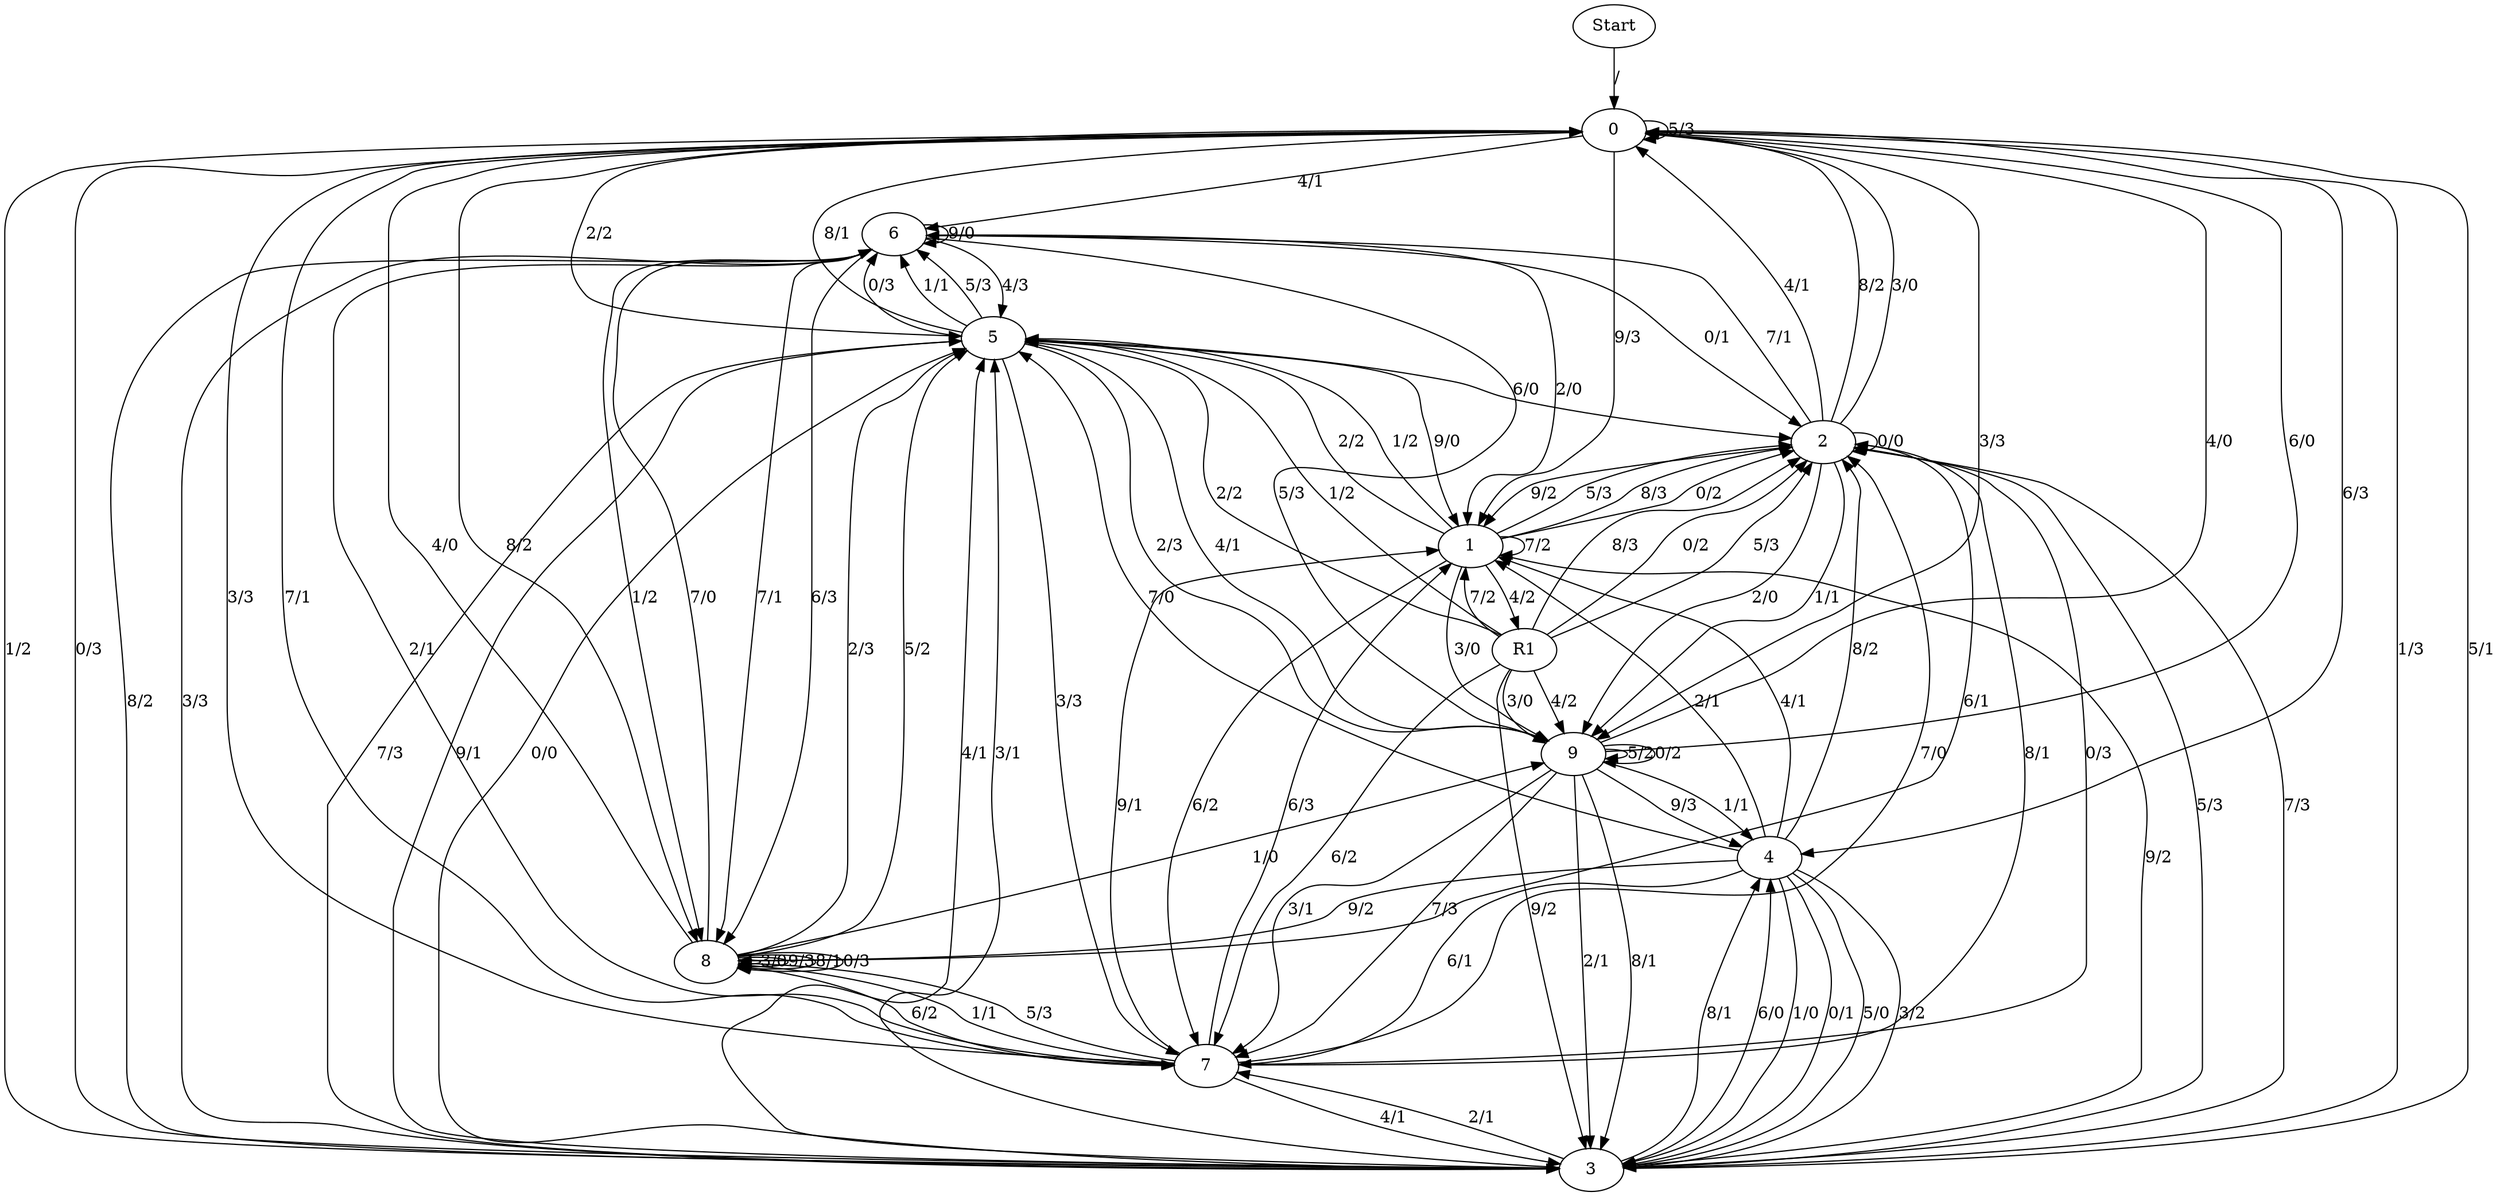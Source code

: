 digraph {
	Start -> 0 [label="/"]
	0 -> 6 [label="4/1"]
	0 -> 0 [label="5/3"]
	0 -> 5 [label="2/2"]
	0 -> 3 [label="1/2"]
	0 -> 7 [label="7/1"]
	0 -> 9 [label="3/3"]
	0 -> 3 [label="0/3"]
	0 -> 8 [label="8/2"]
	0 -> 1 [label="9/3"]
	0 -> 4 [label="6/3"]
	7 -> 8 [label="1/1"]
	7 -> 2 [label="7/0"]
	7 -> 0 [label="3/3"]
	7 -> 8 [label="5/3"]
	7 -> 2 [label="8/1"]
	7 -> 6 [label="2/1"]
	7 -> 3 [label="4/1"]
	7 -> 1 [label="6/3"]
	7 -> 2 [label="0/3"]
	7 -> 1 [label="9/1"]
	2 -> 3 [label="5/3"]
	2 -> 8 [label="6/1"]
	2 -> 9 [label="1/1"]
	2 -> 9 [label="2/0"]
	2 -> 0 [label="8/2"]
	2 -> 1 [label="9/2"]
	2 -> 0 [label="3/0"]
	2 -> 6 [label="7/1"]
	2 -> 2 [label="0/0"]
	2 -> 0 [label="4/1"]
	8 -> 9 [label="1/0"]
	8 -> 5 [label="5/2"]
	8 -> 8 [label="3/0"]
	8 -> 7 [label="6/2"]
	8 -> 6 [label="7/0"]
	8 -> 8 [label="9/3"]
	8 -> 5 [label="2/3"]
	8 -> 0 [label="4/0"]
	8 -> 8 [label="8/1"]
	8 -> 8 [label="0/3"]
	9 -> 4 [label="9/3"]
	9 -> 0 [label="4/0"]
	9 -> 7 [label="7/3"]
	9 -> 0 [label="6/0"]
	9 -> 3 [label="8/1"]
	9 -> 3 [label="2/1"]
	9 -> 9 [label="5/2"]
	9 -> 9 [label="0/2"]
	9 -> 7 [label="3/1"]
	9 -> 4 [label="1/1"]
	3 -> 0 [label="1/3"]
	3 -> 0 [label="5/1"]
	3 -> 2 [label="7/3"]
	3 -> 4 [label="8/1"]
	3 -> 5 [label="9/1"]
	3 -> 5 [label="0/0"]
	3 -> 4 [label="6/0"]
	3 -> 5 [label="4/1"]
	3 -> 7 [label="2/1"]
	3 -> 5 [label="3/1"]
	5 -> 6 [label="0/3"]
	5 -> 6 [label="1/1"]
	5 -> 6 [label="5/3"]
	5 -> 9 [label="2/3"]
	5 -> 9 [label="4/1"]
	5 -> 1 [label="9/0"]
	5 -> 3 [label="7/3"]
	5 -> 0 [label="8/1"]
	5 -> 2 [label="6/0"]
	5 -> 7 [label="3/3"]
	4 -> 3 [label="1/0"]
	4 -> 7 [label="6/1"]
	4 -> 5 [label="7/0"]
	4 -> 1 [label="4/1"]
	4 -> 8 [label="9/2"]
	4 -> 3 [label="0/1"]
	4 -> 2 [label="8/2"]
	4 -> 1 [label="2/1"]
	4 -> 3 [label="5/0"]
	4 -> 3 [label="3/2"]
	6 -> 5 [label="4/3"]
	6 -> 3 [label="8/2"]
	6 -> 9 [label="5/3"]
	6 -> 8 [label="1/2"]
	6 -> 8 [label="7/1"]
	6 -> 8 [label="6/3"]
	6 -> 6 [label="9/0"]
	6 -> 1 [label="2/0"]
	6 -> 2 [label="0/1"]
	6 -> 3 [label="3/3"]
	1 -> 2 [label="5/3"]
	1 -> 9 [label="3/0"]
	1 -> 7 [label="6/2"]
	1 -> 5 [label="2/2"]
	1 -> 2 [label="8/3"]
	1 -> 1 [label="7/2"]
	1 -> R1 [label="4/2"]
	1 -> 3 [label="9/2"]
	1 -> 2 [label="0/2"]
	1 -> 5 [label="1/2"]
	R1 -> 7 [label="6/2"]
	R1 -> 3 [label="9/2"]
	R1 -> 1 [label="7/2"]
	R1 -> 5 [label="2/2"]
	R1 -> 2 [label="8/3"]
	R1 -> 2 [label="0/2"]
	R1 -> 2 [label="5/3"]
	R1 -> 9 [label="3/0"]
	R1 -> 9 [label="4/2"]
	R1 -> 5 [label="1/2"]
}